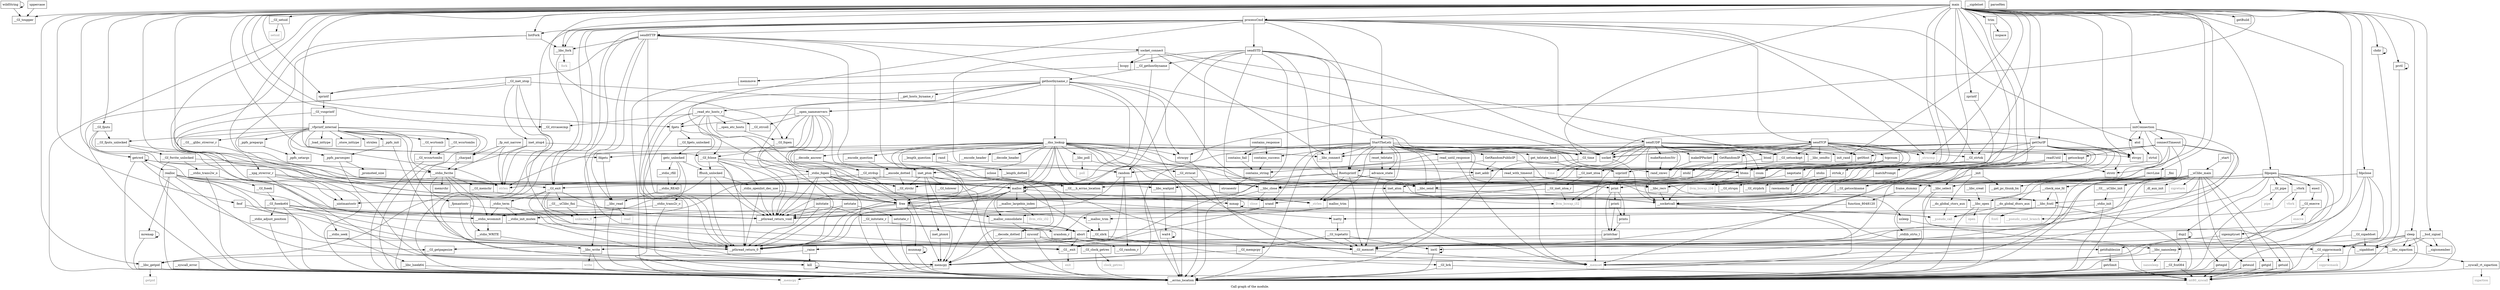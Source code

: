 digraph "Call graph of the module." {
  label="Call graph of the module.";
  node [shape=record];

  Node_main [label="{main}"];
  Node_uppercase [label="{uppercase}"];
  Node_sendSTD [label="{sendSTD}"];
  Node_makeRandomStr [label="{makeRandomStr}"];
  Node_contains_success [label="{contains_success}"];
  Node_recvLine [label="{recvLine}"];
  Node_get_telstate_host [label="{get_telstate_host}"];
  Node_sclose [label="{sclose}"];
  Node_contains_fail [label="{contains_fail}"];
  Node___vfork [label="{__vfork}"];
  Node_contains_response [label="{contains_response}"];
  Node_getOurIP [label="{getOurIP}"];
  Node___libc_fork [label="{__libc_fork}"];
  Node_contains_string [label="{contains_string}"];
  Node_sendHTTP [label="{sendHTTP}"];
  Node_GetRandomPublicIP [label="{GetRandomPublicIP}"];
  Node_readUntil [label="{readUntil}"];
  Node___GI_fcntl64 [label="{__GI_fcntl64}"];
  Node___libc_fcntl [label="{__libc_fcntl}"];
  Node_read_until_response [label="{read_until_response}"];
  Node_read_with_timeout [label="{read_with_timeout}"];
  Node_advance_state [label="{advance_state}"];
  Node_socket_connect [label="{socket_connect}"];
  Node_connectTimeout [label="{connectTimeout}"];
  Node_listFork [label="{listFork}"];
  Node_StartTheLelz [label="{StartTheLelz}"];
  Node_negotiate [label="{negotiate}"];
  Node_sendUDP [label="{sendUDP}"];
  Node_GetRandomIP [label="{GetRandomIP}"];
  Node_sendTCP [label="{sendTCP}"];
  Node_csum [label="{csum}"];
  Node_processCmd [label="{processCmd}"];
  Node_tcpcsum [label="{tcpcsum}"];
  Node_initConnection [label="{initConnection}"];
  Node_makeIPPacket [label="{makeIPPacket}"];
  Node_reset_telstate [label="{reset_telstate}"];
  Node_matchPrompt [label="{matchPrompt}"];
  Node_chdir [label="{chdir}"];
  Node___libc_close [label="{__libc_close}"];
  Node_dup2 [label="{dup2}"];
  Node_htonl [label="{htonl}"];
  Node_ntohs [label="{ntohs}"];
  Node_getcwd [label="{getcwd}"];
  Node_getdtablesize [label="{getdtablesize}"];
  Node___GI_getpagesize [label="{__GI_getpagesize}"];
  Node___libc_getpid [label="{__libc_getpid}"];
  Node_getrlimit [label="{getrlimit}"];
  Node_ioctl [label="{ioctl}"];
  Node_kill [label="{kill}"];
  Node___libc_open [label="{__libc_open}"];
  Node___libc_creat [label="{__libc_creat}"];
  Node___GI_pipe [label="{__GI_pipe}"];
  Node_prctl [label="{prctl}"];
  Node___libc_read [label="{__libc_read}"];
  Node___libc_select [label="{__libc_select}"];
  Node___GI_setsid [label="{__GI_setsid}"];
  Node___GI_sigprocmask [label="{__GI_sigprocmask}"];
  Node___GI_time [label="{__GI_time}"];
  Node___libc_waitpid [label="{__libc_waitpid}"];
  Node___libc_write [label="{__libc_write}"];
  Node_isspace [label="{isspace}"];
  Node___GI_toupper [label="{__GI_toupper}"];
  Node___errno_location [label="{__errno_location}"];
  Node___GI_fclose [label="{__GI_fclose}"];
  Node___GI_fopen [label="{__GI_fopen}"];
  Node_sprintf [label="{sprintf}"];
  Node___GI_vsnprintf [label="{__GI_vsnprintf}"];
  Node__stdio_fopen [label="{_stdio_fopen}"];
  Node__stdio_init [label="{_stdio_init}"];
  Node___stdio_init_mutex [label="{__stdio_init_mutex}"];
  Node__stdio_term [label="{_stdio_term}"];
  Node___stdio_wcommit [label="{__stdio_wcommit}"];
  Node__charpad [label="{_charpad}"];
  Node__fp_out_narrow [label="{_fp_out_narrow}"];
  Node__vfprintf_internal [label="{_vfprintf_internal}"];
  Node__ppfs_init [label="{_ppfs_init}"];
  Node__ppfs_prepargs [label="{_ppfs_prepargs}"];
  Node___GI_initstate_r [label="{__GI_initstate_r}"];
  Node_atol [label="{atol}"];
  Node_strtol [label="{strtol}"];
  Node__stdlib_strto_l [label="{_stdlib_strto_l}"];
  Node___GI_exit [label="{__GI_exit}"];
  Node_execl [label="{execl}"];
  Node_sleep [label="{sleep}"];
  Node_sysconf [label="{sysconf}"];
  Node_usleep [label="{usleep}"];
  Node___GI___uClibc_fini [label="{__GI___uClibc_fini}"];
  Node___pthread_return_0 [label="{__pthread_return_0}"];
  Node___pthread_return_void [label="{__pthread_return_void}"];
  Node___check_one_fd [label="{__check_one_fd}"];
  Node___GI___uClibc_init [label="{__GI___uClibc_init}"];
  Node___uClibc_main [label="{__uClibc_main}"];
  Node___libc_sigaction [label="{__libc_sigaction}"];
  Node___syscall_error [label="{__syscall_error}"];
  Node_mmap [label="{mmap}"];
  Node___socketcall [label="{__socketcall}"];
  Node___syscall_rt_sigaction [label="{__syscall_rt_sigaction}"];
  Node___GI_clock_getres [label="{__GI_clock_getres}"];
  Node___GI_execve [label="{__GI_execve}"];
  Node_getegid [label="{getegid}"];
  Node_geteuid [label="{geteuid}"];
  Node_getgid [label="{getgid}"];
  Node_getuid [label="{getuid}"];
  Node_mremap [label="{mremap}"];
  Node_munmap [label="{munmap}"];
  Node___libc_nanosleep [label="{__libc_nanosleep}"];
  Node___GI_sbrk [label="{__GI_sbrk}"];
  Node_wait4 [label="{wait4}"];
  Node___GI___h_errno_location [label="{__GI___h_errno_location}"];
  Node___GI_wcrtomb [label="{__GI_wcrtomb}"];
  Node___GI_wcsrtombs [label="{__GI_wcsrtombs}"];
  Node___GI_wcsnrtombs [label="{__GI_wcsnrtombs}"];
  Node___stdio_WRITE [label="{__stdio_WRITE}"];
  Node___stdio_fwrite [label="{__stdio_fwrite}"];
  Node___stdio_trans2w_o [label="{__stdio_trans2w_o}"];
  Node__load_inttype [label="{_load_inttype}"];
  Node__store_inttype [label="{_store_inttype}"];
  Node__uintmaxtostr [label="{_uintmaxtostr}"];
  Node__fpmaxtostr [label="{_fpmaxtostr}"];
  Node_getc_unlocked [label="{getc_unlocked}"];
  Node___GI_memchr [label="{__GI_memchr}"];
  Node_memmove [label="{memmove}"];
  Node___GI_mempcpy [label="{__GI_mempcpy}"];
  Node_memrchr [label="{memrchr}"];
  Node_strtok_r [label="{strtok_r}"];
  Node___GI_strpbrk [label="{__GI_strpbrk}"];
  Node_inet_aton [label="{inet_aton}"];
  Node___dns_lookup [label="{__dns_lookup}"];
  Node___open_nameservers [label="{__open_nameservers}"];
  Node___get_hosts_byname_r [label="{__get_hosts_byname_r}"];
  Node___raise [label="{__raise}"];
  Node__dl_aux_init [label="{_dl_aux_init}"];
  Node___GI_brk [label="{__GI_brk}"];
  Node___libc_poll [label="{__libc_poll}"];
  Node___GI_fseek [label="{__GI_fseek}"];
  Node___GI_fseeko64 [label="{__GI_fseeko64}"];
  Node___stdio_READ [label="{__stdio_READ}"];
  Node___stdio_adjust_position [label="{__stdio_adjust_position}"];
  Node___stdio_rfill [label="{__stdio_rfill}"];
  Node___stdio_trans2r_o [label="{__stdio_trans2r_o}"];
  Node___stdio_seek [label="{__stdio_seek}"];
  Node___GI_strcoll [label="{__GI_strcoll}"];
  Node___GI_strncat [label="{__GI_strncat}"];
  Node_rawmemchr [label="{rawmemchr}"];
  Node___GI_strspn [label="{__GI_strspn}"];
  Node___GI_strdup [label="{__GI_strdup}"];
  Node_inet_pton4 [label="{inet_pton4}"];
  Node_inet_pton [label="{inet_pton}"];
  Node_inet_ntop4 [label="{inet_ntop4}"];
  Node___GI_inet_ntop [label="{__GI_inet_ntop}"];
  Node___encode_header [label="{__encode_header}"];
  Node___decode_header [label="{__decode_header}"];
  Node___encode_question [label="{__encode_question}"];
  Node___length_question [label="{__length_question}"];
  Node___decode_answer [label="{__decode_answer}"];
  Node___open_etc_hosts [label="{__open_etc_hosts}"];
  Node___read_etc_hosts_r [label="{__read_etc_hosts_r}"];
  Node___libc_lseek64 [label="{__libc_lseek64}"];
  Node___GI_tolower [label="{__GI_tolower}"];
  Node___encode_dotted [label="{__encode_dotted}"];
  Node___decode_dotted [label="{__decode_dotted}"];
  Node___length_dotted [label="{__length_dotted}"];
  Node___do_global_ctors_aux [label="{__do_global_ctors_aux}"];
  Node__fini [label="{_fini}"];
  Node_llvm_ctlz_i32 [color="gray50", fontcolor="gray50", label="{llvm_ctlz_i32}"];
  Node_llvm_bswap_i32 [color="gray50", fontcolor="gray50", label="{llvm_bswap_i32}"];
  Node__strlen [color="gray50", fontcolor="gray50", label="{_strlen}"];
  Node__strncmp [color="gray50", fontcolor="gray50", label="{_strncmp}"];
  Node__memcpy [color="gray50", fontcolor="gray50", label="{_memcpy}"];
  Node_llvm_bswap_i16 [color="gray50", fontcolor="gray50", label="{llvm_bswap_i16}"];
  Node_unknown_0 [color="gray50", fontcolor="gray50", label="{unknown_0}"];
  Node_vfork [color="gray50", fontcolor="gray50", label="{vfork}"];
  Node_fcntl [color="gray50", fontcolor="gray50", label="{fcntl}"];
  Node_int80_syscall [color="gray50", fontcolor="gray50", label="{int80_syscall}"];
  Node_exit [color="gray50", fontcolor="gray50", label="{exit}"];
  Node_close [color="gray50", fontcolor="gray50", label="{close}"];
  Node_fork [color="gray50", fontcolor="gray50", label="{fork}"];
  Node_getpid [color="gray50", fontcolor="gray50", label="{getpid}"];
  Node_open [color="gray50", fontcolor="gray50", label="{open}"];
  Node_pipe [color="gray50", fontcolor="gray50", label="{pipe}"];
  Node_read [color="gray50", fontcolor="gray50", label="{read}"];
  Node_setsid [color="gray50", fontcolor="gray50", label="{setsid}"];
  Node_sigprocmask [color="gray50", fontcolor="gray50", label="{sigprocmask}"];
  Node_time [color="gray50", fontcolor="gray50", label="{time}"];
  Node_write [color="gray50", fontcolor="gray50", label="{write}"];
  Node_sigreturn [color="gray50", fontcolor="gray50", label="{sigreturn}"];
  Node_sigaction [color="gray50", fontcolor="gray50", label="{sigaction}"];
  Node_clock_getres [color="gray50", fontcolor="gray50", label="{clock_getres}"];
  Node_execve [color="gray50", fontcolor="gray50", label="{execve}"];
  Node_nanosleep [color="gray50", fontcolor="gray50", label="{nanosleep}"];
  Node_poll [color="gray50", fontcolor="gray50", label="{poll}"];
  Node__ppfs_setargs [label="{_ppfs_setargs}"];
  Node__promoted_size [label="{_promoted_size}"];
  Node__ppfs_parsespec [label="{_ppfs_parsespec}"];
  Node_feof [label="{feof}"];
  Node_fgets [label="{fgets}"];
  Node___GI_fputs [label="{__GI_fputs}"];
  Node__stdio_openlist_dec_use [label="{_stdio_openlist_dec_use}"];
  Node_fflush_unlocked [label="{fflush_unlocked}"];
  Node___GI_fgets_unlocked [label="{__GI_fgets_unlocked}"];
  Node___GI_fputs_unlocked [label="{__GI_fputs_unlocked}"];
  Node___GI_fwrite_unlocked [label="{__GI_fwrite_unlocked}"];
  Node_memcpy [label="{memcpy}"];
  Node___GI_memset [label="{__GI_memset}"];
  Node___GI_strchr [label="{__GI_strchr}"];
  Node_strcpy [label="{strcpy}"];
  Node_strlen [color="gray50", fontcolor="gray50", label="{strlen}"];
  Node_strncpy [label="{strncpy}"];
  Node_strnlen [label="{strnlen}"];
  Node_strstr [label="{strstr}"];
  Node___GI___glibc_strerror_r [label="{__GI___glibc_strerror_r}"];
  Node___xpg_strerror_r [label="{__xpg_strerror_r}"];
  Node_bcopy [label="{bcopy}"];
  Node___GI_strcasecmp [label="{__GI_strcasecmp}"];
  Node_strcasestr [label="{strcasestr}"];
  Node___GI_strtok [label="{__GI_strtok}"];
  Node_isatty [label="{isatty}"];
  Node___GI_tcgetattr [label="{__GI_tcgetattr}"];
  Node_htons [label="{htons}"];
  Node__memset [color="gray50", fontcolor="gray50", label="{_memset}"];
  Node_ntohl [label="{ntohl}"];
  Node___GI_inet_ntoa_r [label="{__GI_inet_ntoa_r}"];
  Node___GI_inet_ntoa [label="{__GI_inet_ntoa}"];
  Node_inet_addr [label="{inet_addr}"];
  Node___GI_gethostbyname [label="{__GI_gethostbyname}"];
  Node_gethostbyname_r [label="{gethostbyname_r}"];
  Node___libc_connect [label="{__libc_connect}"];
  Node___GI_getsockname [label="{__GI_getsockname}"];
  Node_getsockopt [label="{getsockopt}"];
  Node___libc_recv [label="{__libc_recv}"];
  Node___libc_send [label="{__libc_send}"];
  Node___libc_sendto [label="{__libc_sendto}"];
  Node___GI_setsockopt [label="{__GI_setsockopt}"];
  Node_socket [label="{socket}"];
  Node___GI_sigaddset [label="{__GI_sigaddset}"];
  Node_sigemptyset [label="{sigemptyset}"];
  Node___bsd_signal [label="{__bsd_signal}"];
  Node___sigismember [label="{__sigismember}"];
  Node___sigaddset [label="{__sigaddset}"];
  Node___sigdelset [label="{__sigdelset}"];
  Node___malloc_largebin_index [label="{__malloc_largebin_index}"];
  Node_malloc [label="{malloc}"];
  Node_realloc [label="{realloc}"];
  Node___malloc_trim [label="{__malloc_trim}"];
  Node___malloc_consolidate [label="{__malloc_consolidate}"];
  Node_free [label="{free}"];
  Node_malloc_trim [label="{malloc_trim}"];
  Node_abort [label="{abort}"];
  Node_rand [label="{rand}"];
  Node_random [label="{random}"];
  Node_setstate [label="{setstate}"];
  Node_initstate [label="{initstate}"];
  Node_srand [label="{srand}"];
  Node_setstate_r [label="{setstate_r}"];
  Node___GI_random_r [label="{__GI_random_r}"];
  Node_srandom_r [label="{srandom_r}"];
  Node___GI__exit [label="{__GI__exit}"];
  Node___pseudo_call [color="gray50", fontcolor="gray50", label="{__pseudo_call}"];
  Node___pseudo_cond_branch [color="gray50", fontcolor="gray50", label="{__pseudo_cond_branch}"];
  Node__init [label="{_init}"];
  Node___get_pc_thunk_bx [label="{__get_pc_thunk_bx}"];
  Node___do_global_dtors_aux [label="{__do_global_dtors_aux}"];
  Node_frame_dummy [label="{frame_dummy}"];
  Node_function_8048120 [label="{function_8048120}"];
  Node__start [label="{_start}"];
  Node_init_rand [label="{init_rand}"];
  Node_rand_cmwc [label="{rand_cmwc}"];
  Node_trim [label="{trim}"];
  Node_printchar [label="{printchar}"];
  Node_prints [label="{prints}"];
  Node_printi [label="{printi}"];
  Node_print [label="{print}"];
  Node_zprintf [label="{zprintf}"];
  Node_szprintf [label="{szprintf}"];
  Node_getBuild [label="{getBuild}"];
  Node_Rootsprintf [label="{Rootsprintf}"];
  Node_fdpopen [label="{fdpopen}"];
  Node_fdpclose [label="{fdpclose}"];
  Node_fdgets [label="{fdgets}"];
  Node_parseHex [label="{parseHex}"];
  Node_wildString [label="{wildString}"];
  Node_getHost [label="{getHost}"];
  Node_main -> Node_recvLine;
  Node_main -> Node_getOurIP;
  Node_main -> Node___libc_fork;
  Node_main -> Node_listFork;
  Node_main -> Node_processCmd;
  Node_main -> Node_initConnection;
  Node_main -> Node_chdir;
  Node_main -> Node_getcwd;
  Node_main -> Node___libc_getpid;
  Node_main -> Node_prctl;
  Node_main -> Node___GI_setsid;
  Node_main -> Node___GI_time;
  Node_main -> Node___libc_waitpid;
  Node_main -> Node___GI_toupper;
  Node_main -> Node___GI_fclose;
  Node_main -> Node___GI_fopen;
  Node_main -> Node_sprintf;
  Node_main -> Node___GI_exit;
  Node_main -> Node_sleep;
  Node_main -> Node__strlen;
  Node_main -> Node__strncmp;
  Node_main -> Node_feof;
  Node_main -> Node_fgets;
  Node_main -> Node___GI_fputs;
  Node_main -> Node___GI_memset;
  Node_main -> Node_strcpy;
  Node_main -> Node_strncpy;
  Node_main -> Node_strstr;
  Node_main -> Node___GI_strcasecmp;
  Node_main -> Node___GI_strtok;
  Node_main -> Node__memset;
  Node_main -> Node___GI_inet_ntoa;
  Node_main -> Node___bsd_signal;
  Node_main -> Node_malloc;
  Node_main -> Node_free;
  Node_main -> Node_srand;
  Node_main -> Node_init_rand;
  Node_main -> Node_trim;
  Node_main -> Node_zprintf;
  Node_main -> Node_szprintf;
  Node_main -> Node_getBuild;
  Node_main -> Node_Rootsprintf;
  Node_main -> Node_fdpopen;
  Node_main -> Node_fdpclose;
  Node_main -> Node_fdgets;
  Node_uppercase -> Node___GI_toupper;
  Node_sendSTD -> Node___libc_close;
  Node_sendSTD -> Node___GI_time;
  Node_sendSTD -> Node_memcpy;
  Node_sendSTD -> Node_bcopy;
  Node_sendSTD -> Node___GI_gethostbyname;
  Node_sendSTD -> Node___libc_connect;
  Node_sendSTD -> Node___libc_send;
  Node_sendSTD -> Node_socket;
  Node_sendSTD -> Node_random;
  Node_sendSTD -> Node___GI__exit;
  Node_makeRandomStr -> Node_rand_cmwc;
  Node_contains_success -> Node_contains_string;
  Node_recvLine -> Node___libc_select;
  Node_recvLine -> Node__memset;
  Node_recvLine -> Node___libc_recv;
  Node_get_telstate_host -> Node___GI_inet_ntoa;
  Node_sclose -> Node___libc_close;
  Node_contains_fail -> Node_contains_string;
  Node___vfork -> Node_vfork;
  Node___vfork -> Node___pseudo_cond_branch;
  Node_contains_response -> Node_contains_success;
  Node_contains_response -> Node_contains_fail;
  Node_getOurIP -> Node___libc_close;
  Node_getOurIP -> Node_ioctl;
  Node_getOurIP -> Node___libc_open;
  Node_getOurIP -> Node___GI_memset;
  Node_getOurIP -> Node_strcpy;
  Node_getOurIP -> Node_strstr;
  Node_getOurIP -> Node_htons;
  Node_getOurIP -> Node_inet_addr;
  Node_getOurIP -> Node___libc_connect;
  Node_getOurIP -> Node___GI_getsockname;
  Node_getOurIP -> Node_socket;
  Node_getOurIP -> Node_fdgets;
  Node___libc_fork -> Node___errno_location;
  Node___libc_fork -> Node_fork;
  Node_contains_string -> Node_strcasestr;
  Node_sendHTTP -> Node___libc_fork;
  Node_sendHTTP -> Node_socket_connect;
  Node_sendHTTP -> Node___libc_close;
  Node_sendHTTP -> Node___libc_read;
  Node_sendHTTP -> Node___GI_time;
  Node_sendHTTP -> Node___libc_write;
  Node_sendHTTP -> Node_sprintf;
  Node_sendHTTP -> Node___GI_exit;
  Node_sendHTTP -> Node__strlen;
  Node_sendHTTP -> Node_random;
  Node_GetRandomPublicIP -> Node_inet_addr;
  Node_GetRandomPublicIP -> Node_random;
  Node_GetRandomPublicIP -> Node_szprintf;
  Node_readUntil -> Node_negotiate;
  Node_readUntil -> Node_matchPrompt;
  Node_readUntil -> Node___libc_select;
  Node_readUntil -> Node_strstr;
  Node_readUntil -> Node__memset;
  Node_readUntil -> Node___libc_recv;
  Node___GI_fcntl64 -> Node___errno_location;
  Node___GI_fcntl64 -> Node_int80_syscall;
  Node___libc_fcntl -> Node___GI_fcntl64;
  Node___libc_fcntl -> Node___errno_location;
  Node___libc_fcntl -> Node_fcntl;
  Node_read_until_response -> Node_contains_string;
  Node_read_until_response -> Node_read_with_timeout;
  Node_read_until_response -> Node__memset;
  Node_read_with_timeout -> Node___libc_select;
  Node_read_with_timeout -> Node__memset;
  Node_read_with_timeout -> Node___libc_recv;
  Node_advance_state -> Node___libc_close;
  Node_advance_state -> Node___GI_memset;
  Node_socket_connect -> Node_bcopy;
  Node_socket_connect -> Node_htons;
  Node_socket_connect -> Node___GI_gethostbyname;
  Node_socket_connect -> Node___libc_connect;
  Node_socket_connect -> Node___GI_setsockopt;
  Node_socket_connect -> Node_socket;
  Node_connectTimeout -> Node___libc_fcntl;
  Node_connectTimeout -> Node___libc_select;
  Node_connectTimeout -> Node___errno_location;
  Node_connectTimeout -> Node_htons;
  Node_connectTimeout -> Node__memset;
  Node_connectTimeout -> Node___libc_connect;
  Node_connectTimeout -> Node_getsockopt;
  Node_connectTimeout -> Node_getHost;
  Node_listFork -> Node___libc_fork;
  Node_listFork -> Node_malloc;
  Node_listFork -> Node_free;
  Node_StartTheLelz -> Node_contains_success;
  Node_StartTheLelz -> Node_get_telstate_host;
  Node_StartTheLelz -> Node_contains_fail;
  Node_StartTheLelz -> Node_GetRandomPublicIP;
  Node_StartTheLelz -> Node___libc_fcntl;
  Node_StartTheLelz -> Node_read_until_response;
  Node_StartTheLelz -> Node_advance_state;
  Node_StartTheLelz -> Node_reset_telstate;
  Node_StartTheLelz -> Node___libc_select;
  Node_StartTheLelz -> Node___GI_time;
  Node_StartTheLelz -> Node___errno_location;
  Node_StartTheLelz -> Node__strlen;
  Node_StartTheLelz -> Node___GI_memset;
  Node_StartTheLelz -> Node_htons;
  Node_StartTheLelz -> Node__memset;
  Node_StartTheLelz -> Node___libc_connect;
  Node_StartTheLelz -> Node_getsockopt;
  Node_StartTheLelz -> Node___libc_send;
  Node_StartTheLelz -> Node_socket;
  Node_StartTheLelz -> Node_malloc;
  Node_StartTheLelz -> Node_srand;
  Node_StartTheLelz -> Node_rand_cmwc;
  Node_StartTheLelz -> Node_Rootsprintf;
  Node_negotiate -> Node___libc_send;
  Node_sendUDP -> Node_makeRandomStr;
  Node_sendUDP -> Node_GetRandomIP;
  Node_sendUDP -> Node_csum;
  Node_sendUDP -> Node_makeIPPacket;
  Node_sendUDP -> Node_htonl;
  Node_sendUDP -> Node___GI_time;
  Node_sendUDP -> Node_usleep;
  Node_sendUDP -> Node_htons;
  Node_sendUDP -> Node__memset;
  Node_sendUDP -> Node___libc_sendto;
  Node_sendUDP -> Node___GI_setsockopt;
  Node_sendUDP -> Node_socket;
  Node_sendUDP -> Node_malloc;
  Node_sendUDP -> Node_random;
  Node_sendUDP -> Node_srand;
  Node_sendUDP -> Node_init_rand;
  Node_sendUDP -> Node_rand_cmwc;
  Node_sendUDP -> Node_getHost;
  Node_GetRandomIP -> Node_ntohl;
  Node_GetRandomIP -> Node_rand_cmwc;
  Node_sendTCP -> Node_GetRandomIP;
  Node_sendTCP -> Node_csum;
  Node_sendTCP -> Node_tcpcsum;
  Node_sendTCP -> Node_makeIPPacket;
  Node_sendTCP -> Node_htonl;
  Node_sendTCP -> Node___GI_time;
  Node_sendTCP -> Node__strncmp;
  Node_sendTCP -> Node___GI_strtok;
  Node_sendTCP -> Node_htons;
  Node_sendTCP -> Node___libc_sendto;
  Node_sendTCP -> Node___GI_setsockopt;
  Node_sendTCP -> Node_socket;
  Node_sendTCP -> Node_rand_cmwc;
  Node_sendTCP -> Node_getHost;
  Node_processCmd -> Node_sendSTD;
  Node_processCmd -> Node___libc_fork;
  Node_processCmd -> Node_sendHTTP;
  Node_processCmd -> Node_listFork;
  Node_processCmd -> Node_StartTheLelz;
  Node_processCmd -> Node_sendUDP;
  Node_processCmd -> Node_sendTCP;
  Node_processCmd -> Node___libc_getpid;
  Node_processCmd -> Node_kill;
  Node_processCmd -> Node_atol;
  Node_processCmd -> Node___GI_exit;
  Node_processCmd -> Node__strncmp;
  Node_processCmd -> Node___GI_strchr;
  Node_processCmd -> Node___GI_strtok;
  Node_processCmd -> Node___GI__exit;
  Node_processCmd -> Node_Rootsprintf;
  Node_tcpcsum -> Node_csum;
  Node_tcpcsum -> Node_htons;
  Node_tcpcsum -> Node_malloc;
  Node_tcpcsum -> Node_free;
  Node_initConnection -> Node_connectTimeout;
  Node_initConnection -> Node___libc_close;
  Node_initConnection -> Node_atol;
  Node_initConnection -> Node___GI_memset;
  Node_initConnection -> Node___GI_strchr;
  Node_initConnection -> Node_strcpy;
  Node_initConnection -> Node_socket;
  Node_makeIPPacket -> Node_rand_cmwc;
  Node_reset_telstate -> Node_advance_state;
  Node_matchPrompt -> Node__strlen;
  Node_chdir -> Node_chdir;
  Node_chdir -> Node___errno_location;
  Node___libc_close -> Node___errno_location;
  Node___libc_close -> Node_close;
  Node_dup2 -> Node_dup2;
  Node_dup2 -> Node___errno_location;
  Node_htonl -> Node_llvm_bswap_i32;
  Node_ntohs -> Node_llvm_bswap_i16;
  Node_getcwd -> Node_getcwd;
  Node_getcwd -> Node___GI_getpagesize;
  Node_getcwd -> Node___errno_location;
  Node_getcwd -> Node_malloc;
  Node_getcwd -> Node_realloc;
  Node_getcwd -> Node_free;
  Node_getdtablesize -> Node_getrlimit;
  Node___libc_getpid -> Node___errno_location;
  Node___libc_getpid -> Node_getpid;
  Node_getrlimit -> Node___errno_location;
  Node_getrlimit -> Node_int80_syscall;
  Node_ioctl -> Node_ioctl;
  Node_ioctl -> Node___errno_location;
  Node_kill -> Node_kill;
  Node_kill -> Node___errno_location;
  Node___libc_open -> Node___errno_location;
  Node___libc_open -> Node_open;
  Node___libc_creat -> Node___libc_open;
  Node___GI_pipe -> Node___errno_location;
  Node___GI_pipe -> Node_pipe;
  Node_prctl -> Node_prctl;
  Node_prctl -> Node___errno_location;
  Node___libc_read -> Node___errno_location;
  Node___libc_read -> Node_read;
  Node___libc_select -> Node___errno_location;
  Node___libc_select -> Node_int80_syscall;
  Node___GI_setsid -> Node___errno_location;
  Node___GI_setsid -> Node_setsid;
  Node___GI_sigprocmask -> Node___errno_location;
  Node___GI_sigprocmask -> Node_sigprocmask;
  Node___GI_time -> Node___errno_location;
  Node___GI_time -> Node_time;
  Node___libc_waitpid -> Node_wait4;
  Node___libc_write -> Node___errno_location;
  Node___libc_write -> Node_write;
  Node___GI_fclose -> Node___libc_close;
  Node___GI_fclose -> Node___pthread_return_0;
  Node___GI_fclose -> Node___pthread_return_void;
  Node___GI_fclose -> Node__stdio_openlist_dec_use;
  Node___GI_fclose -> Node_fflush_unlocked;
  Node___GI_fclose -> Node_free;
  Node___GI_fopen -> Node__stdio_fopen;
  Node_sprintf -> Node___GI_vsnprintf;
  Node___GI_vsnprintf -> Node___stdio_init_mutex;
  Node___GI_vsnprintf -> Node__vfprintf_internal;
  Node__stdio_fopen -> Node___libc_fcntl;
  Node__stdio_fopen -> Node___libc_open;
  Node__stdio_fopen -> Node___errno_location;
  Node__stdio_fopen -> Node___stdio_init_mutex;
  Node__stdio_fopen -> Node___pthread_return_0;
  Node__stdio_fopen -> Node___pthread_return_void;
  Node__stdio_fopen -> Node_isatty;
  Node__stdio_fopen -> Node_malloc;
  Node__stdio_fopen -> Node_free;
  Node__stdio_init -> Node___errno_location;
  Node__stdio_init -> Node_isatty;
  Node___stdio_init_mutex -> Node_memcpy;
  Node__stdio_term -> Node___stdio_init_mutex;
  Node__stdio_term -> Node___stdio_wcommit;
  Node__stdio_term -> Node___pthread_return_0;
  Node___stdio_wcommit -> Node___stdio_WRITE;
  Node__charpad -> Node___stdio_fwrite;
  Node__fp_out_narrow -> Node__charpad;
  Node__fp_out_narrow -> Node___stdio_fwrite;
  Node__fp_out_narrow -> Node_strlen;
  Node__vfprintf_internal -> Node___errno_location;
  Node__vfprintf_internal -> Node__charpad;
  Node__vfprintf_internal -> Node__ppfs_init;
  Node__vfprintf_internal -> Node__ppfs_prepargs;
  Node__vfprintf_internal -> Node___GI_wcrtomb;
  Node__vfprintf_internal -> Node___GI_wcsrtombs;
  Node__vfprintf_internal -> Node___stdio_fwrite;
  Node__vfprintf_internal -> Node__load_inttype;
  Node__vfprintf_internal -> Node__store_inttype;
  Node__vfprintf_internal -> Node__uintmaxtostr;
  Node__vfprintf_internal -> Node__fpmaxtostr;
  Node__vfprintf_internal -> Node__ppfs_setargs;
  Node__vfprintf_internal -> Node__ppfs_parsespec;
  Node__vfprintf_internal -> Node___GI_fputs_unlocked;
  Node__vfprintf_internal -> Node_strlen;
  Node__vfprintf_internal -> Node_strnlen;
  Node__vfprintf_internal -> Node___GI___glibc_strerror_r;
  Node__ppfs_init -> Node__ppfs_parsespec;
  Node__ppfs_init -> Node___GI_memset;
  Node__ppfs_prepargs -> Node__ppfs_setargs;
  Node___GI_initstate_r -> Node___errno_location;
  Node___GI_initstate_r -> Node_srandom_r;
  Node_atol -> Node_strtol;
  Node_strtol -> Node__stdlib_strto_l;
  Node__stdlib_strto_l -> Node___errno_location;
  Node___GI_exit -> Node__stdio_term;
  Node___GI_exit -> Node___GI___uClibc_fini;
  Node___GI_exit -> Node___pthread_return_0;
  Node___GI_exit -> Node___pthread_return_void;
  Node___GI_exit -> Node_unknown_0;
  Node___GI_exit -> Node___GI__exit;
  Node_execl -> Node___GI_execve;
  Node_sleep -> Node___GI_sigprocmask;
  Node_sleep -> Node___errno_location;
  Node_sleep -> Node___libc_sigaction;
  Node_sleep -> Node___libc_nanosleep;
  Node_sleep -> Node___sigismember;
  Node_sleep -> Node___sigaddset;
  Node_sysconf -> Node_getdtablesize;
  Node_sysconf -> Node___GI_getpagesize;
  Node_sysconf -> Node___errno_location;
  Node_sysconf -> Node___GI_clock_getres;
  Node_usleep -> Node___libc_nanosleep;
  Node___GI___uClibc_fini -> Node_unknown_0;
  Node___GI___uClibc_fini -> Node___pseudo_call;
  Node___check_one_fd -> Node___libc_fcntl;
  Node___check_one_fd -> Node___libc_open;
  Node___check_one_fd -> Node_abort;
  Node___GI___uClibc_init -> Node__stdio_init;
  Node___uClibc_main -> Node___errno_location;
  Node___uClibc_main -> Node___GI_exit;
  Node___uClibc_main -> Node___check_one_fd;
  Node___uClibc_main -> Node___GI___uClibc_init;
  Node___uClibc_main -> Node_getegid;
  Node___uClibc_main -> Node_geteuid;
  Node___uClibc_main -> Node_getgid;
  Node___uClibc_main -> Node_getuid;
  Node___uClibc_main -> Node___GI___h_errno_location;
  Node___uClibc_main -> Node__dl_aux_init;
  Node___uClibc_main -> Node_sigreturn;
  Node___uClibc_main -> Node_memcpy;
  Node___uClibc_main -> Node___GI_memset;
  Node___uClibc_main -> Node___pseudo_call;
  Node___libc_sigaction -> Node___syscall_rt_sigaction;
  Node___libc_sigaction -> Node_memcpy;
  Node___syscall_error -> Node___errno_location;
  Node_mmap -> Node_mmap;
  Node_mmap -> Node___pseudo_cond_branch;
  Node___socketcall -> Node___errno_location;
  Node___socketcall -> Node_int80_syscall;
  Node___syscall_rt_sigaction -> Node___errno_location;
  Node___syscall_rt_sigaction -> Node_sigaction;
  Node___GI_clock_getres -> Node___errno_location;
  Node___GI_clock_getres -> Node_clock_getres;
  Node___GI_execve -> Node___errno_location;
  Node___GI_execve -> Node_execve;
  Node_getegid -> Node___errno_location;
  Node_getegid -> Node_int80_syscall;
  Node_geteuid -> Node___errno_location;
  Node_geteuid -> Node_int80_syscall;
  Node_getgid -> Node___errno_location;
  Node_getgid -> Node_int80_syscall;
  Node_getuid -> Node___errno_location;
  Node_getuid -> Node_int80_syscall;
  Node_mremap -> Node___errno_location;
  Node_mremap -> Node_mremap;
  Node_munmap -> Node___errno_location;
  Node_munmap -> Node_munmap;
  Node___libc_nanosleep -> Node___errno_location;
  Node___libc_nanosleep -> Node_nanosleep;
  Node___GI_sbrk -> Node___GI_brk;
  Node_wait4 -> Node___errno_location;
  Node_wait4 -> Node_wait4;
  Node___GI_wcrtomb -> Node___GI_wcsnrtombs;
  Node___GI_wcsrtombs -> Node___GI_wcsnrtombs;
  Node___GI_wcsnrtombs -> Node___errno_location;
  Node___stdio_WRITE -> Node___libc_write;
  Node___stdio_fwrite -> Node___stdio_wcommit;
  Node___stdio_fwrite -> Node___stdio_WRITE;
  Node___stdio_fwrite -> Node___GI_memchr;
  Node___stdio_fwrite -> Node_memrchr;
  Node___stdio_fwrite -> Node_memcpy;
  Node___stdio_trans2w_o -> Node___errno_location;
  Node___stdio_trans2w_o -> Node___GI_fseek;
  Node__fpmaxtostr -> Node___GI_memset;
  Node__fpmaxtostr -> Node___pseudo_call;
  Node_getc_unlocked -> Node___stdio_READ;
  Node_getc_unlocked -> Node___stdio_rfill;
  Node_getc_unlocked -> Node___stdio_trans2r_o;
  Node_getc_unlocked -> Node_fflush_unlocked;
  Node___GI_memchr -> Node__strlen;
  Node_memmove -> Node__memcpy;
  Node___GI_mempcpy -> Node_memcpy;
  Node_strtok_r -> Node___GI_strpbrk;
  Node_strtok_r -> Node_rawmemchr;
  Node_strtok_r -> Node___GI_strspn;
  Node_inet_aton -> Node_llvm_bswap_i32;
  Node___dns_lookup -> Node___libc_close;
  Node___dns_lookup -> Node___errno_location;
  Node___dns_lookup -> Node___pthread_return_0;
  Node___dns_lookup -> Node___pthread_return_void;
  Node___dns_lookup -> Node___GI___h_errno_location;
  Node___dns_lookup -> Node___libc_poll;
  Node___dns_lookup -> Node___GI_strncat;
  Node___dns_lookup -> Node_inet_pton;
  Node___dns_lookup -> Node___encode_header;
  Node___dns_lookup -> Node___decode_header;
  Node___dns_lookup -> Node___encode_question;
  Node___dns_lookup -> Node___length_question;
  Node___dns_lookup -> Node___decode_answer;
  Node___dns_lookup -> Node_memcpy;
  Node___dns_lookup -> Node___GI_memset;
  Node___dns_lookup -> Node_strlen;
  Node___dns_lookup -> Node_strncpy;
  Node___dns_lookup -> Node_inet_addr;
  Node___dns_lookup -> Node___libc_connect;
  Node___dns_lookup -> Node___libc_recv;
  Node___dns_lookup -> Node___libc_send;
  Node___dns_lookup -> Node_socket;
  Node___dns_lookup -> Node_malloc;
  Node___dns_lookup -> Node_free;
  Node___open_nameservers -> Node___GI_fclose;
  Node___open_nameservers -> Node___GI_fopen;
  Node___open_nameservers -> Node___pthread_return_0;
  Node___open_nameservers -> Node___pthread_return_void;
  Node___open_nameservers -> Node___GI___h_errno_location;
  Node___open_nameservers -> Node___GI_strcoll;
  Node___open_nameservers -> Node___GI_strdup;
  Node___open_nameservers -> Node_fgets;
  Node___open_nameservers -> Node_free;
  Node___get_hosts_byname_r -> Node___read_etc_hosts_r;
  Node___raise -> Node___libc_getpid;
  Node___raise -> Node_kill;
  Node___GI_brk -> Node___errno_location;
  Node___GI_brk -> Node_int80_syscall;
  Node___libc_poll -> Node___errno_location;
  Node___libc_poll -> Node_poll;
  Node___GI_fseek -> Node___GI_fseeko64;
  Node___GI_fseeko64 -> Node___errno_location;
  Node___GI_fseeko64 -> Node___stdio_wcommit;
  Node___GI_fseeko64 -> Node___pthread_return_0;
  Node___GI_fseeko64 -> Node___pthread_return_void;
  Node___GI_fseeko64 -> Node___stdio_adjust_position;
  Node___GI_fseeko64 -> Node___stdio_seek;
  Node___stdio_READ -> Node___libc_read;
  Node___stdio_adjust_position -> Node___errno_location;
  Node___stdio_rfill -> Node___stdio_READ;
  Node___stdio_trans2r_o -> Node___errno_location;
  Node___stdio_trans2r_o -> Node___stdio_wcommit;
  Node___stdio_seek -> Node___libc_lseek64;
  Node___GI_strncat -> Node__strlen;
  Node___GI_strdup -> Node_memcpy;
  Node___GI_strdup -> Node_strlen;
  Node___GI_strdup -> Node_malloc;
  Node_inet_pton4 -> Node_memcpy;
  Node_inet_pton -> Node___errno_location;
  Node_inet_pton -> Node_inet_pton4;
  Node_inet_pton -> Node___GI_tolower;
  Node_inet_pton -> Node_memcpy;
  Node_inet_pton -> Node___GI_memset;
  Node_inet_pton -> Node___GI_strchr;
  Node_inet_ntop4 -> Node___errno_location;
  Node_inet_ntop4 -> Node_strcpy;
  Node_inet_ntop4 -> Node_strlen;
  Node___GI_inet_ntop -> Node___errno_location;
  Node___GI_inet_ntop -> Node_sprintf;
  Node___GI_inet_ntop -> Node_inet_ntop4;
  Node___GI_inet_ntop -> Node___GI_memset;
  Node___GI_inet_ntop -> Node_strcpy;
  Node___GI_inet_ntop -> Node_strlen;
  Node___encode_question -> Node___encode_dotted;
  Node___length_question -> Node___length_dotted;
  Node___decode_answer -> Node___GI_strdup;
  Node___decode_answer -> Node___decode_dotted;
  Node___open_etc_hosts -> Node___GI_fopen;
  Node___read_etc_hosts_r -> Node___errno_location;
  Node___read_etc_hosts_r -> Node___GI_fclose;
  Node___read_etc_hosts_r -> Node___GI_strcoll;
  Node___read_etc_hosts_r -> Node_inet_pton;
  Node___read_etc_hosts_r -> Node___open_etc_hosts;
  Node___read_etc_hosts_r -> Node_fgets;
  Node___read_etc_hosts_r -> Node___GI_strchr;
  Node___read_etc_hosts_r -> Node___GI_strcasecmp;
  Node___libc_lseek64 -> Node___errno_location;
  Node___libc_lseek64 -> Node_int80_syscall;
  Node___encode_dotted -> Node_memcpy;
  Node___encode_dotted -> Node___GI_strchr;
  Node___encode_dotted -> Node_strlen;
  Node___decode_dotted -> Node_memcpy;
  Node___do_global_ctors_aux -> Node___pseudo_call;
  Node__fini -> Node___get_pc_thunk_bx;
  Node__fini -> Node___do_global_dtors_aux;
  Node__ppfs_parsespec -> Node__promoted_size;
  Node__ppfs_parsespec -> Node_memcpy;
  Node_feof -> Node___pthread_return_0;
  Node_feof -> Node___pthread_return_void;
  Node_fgets -> Node___pthread_return_0;
  Node_fgets -> Node___pthread_return_void;
  Node_fgets -> Node___GI_fgets_unlocked;
  Node___GI_fputs -> Node___pthread_return_0;
  Node___GI_fputs -> Node___pthread_return_void;
  Node___GI_fputs -> Node___GI_fputs_unlocked;
  Node__stdio_openlist_dec_use -> Node___pthread_return_0;
  Node__stdio_openlist_dec_use -> Node___pthread_return_void;
  Node__stdio_openlist_dec_use -> Node_free;
  Node_fflush_unlocked -> Node___stdio_wcommit;
  Node_fflush_unlocked -> Node___pthread_return_0;
  Node_fflush_unlocked -> Node___pthread_return_void;
  Node_fflush_unlocked -> Node__stdio_openlist_dec_use;
  Node___GI_fgets_unlocked -> Node_getc_unlocked;
  Node___GI_fputs_unlocked -> Node___GI_fwrite_unlocked;
  Node___GI_fputs_unlocked -> Node_strlen;
  Node___GI_fwrite_unlocked -> Node___errno_location;
  Node___GI_fwrite_unlocked -> Node___stdio_fwrite;
  Node___GI_fwrite_unlocked -> Node___stdio_trans2w_o;
  Node_memcpy -> Node__memcpy;
  Node___GI_memset -> Node__memset;
  Node_strncpy -> Node__memset;
  Node___GI___glibc_strerror_r -> Node___xpg_strerror_r;
  Node___xpg_strerror_r -> Node___errno_location;
  Node___xpg_strerror_r -> Node__uintmaxtostr;
  Node___xpg_strerror_r -> Node_memcpy;
  Node___xpg_strerror_r -> Node_strlen;
  Node_bcopy -> Node_memmove;
  Node___GI_strtok -> Node_strtok_r;
  Node_isatty -> Node___GI_tcgetattr;
  Node___GI_tcgetattr -> Node_ioctl;
  Node___GI_tcgetattr -> Node___GI_mempcpy;
  Node___GI_tcgetattr -> Node___GI_memset;
  Node_htons -> Node_llvm_bswap_i16;
  Node_ntohl -> Node_llvm_bswap_i32;
  Node___GI_inet_ntoa_r -> Node__uintmaxtostr;
  Node___GI_inet_ntoa_r -> Node_llvm_bswap_i32;
  Node___GI_inet_ntoa -> Node___GI_inet_ntoa_r;
  Node_inet_addr -> Node_inet_aton;
  Node___GI_gethostbyname -> Node___GI___h_errno_location;
  Node___GI_gethostbyname -> Node_gethostbyname_r;
  Node_gethostbyname_r -> Node___errno_location;
  Node_gethostbyname_r -> Node___pthread_return_0;
  Node_gethostbyname_r -> Node___pthread_return_void;
  Node_gethostbyname_r -> Node_inet_aton;
  Node_gethostbyname_r -> Node___dns_lookup;
  Node_gethostbyname_r -> Node___open_nameservers;
  Node_gethostbyname_r -> Node___get_hosts_byname_r;
  Node_gethostbyname_r -> Node_memcpy;
  Node_gethostbyname_r -> Node_strncpy;
  Node_gethostbyname_r -> Node_free;
  Node___libc_connect -> Node___socketcall;
  Node___GI_getsockname -> Node___socketcall;
  Node_getsockopt -> Node___socketcall;
  Node___libc_recv -> Node___socketcall;
  Node___libc_send -> Node___socketcall;
  Node___libc_sendto -> Node___socketcall;
  Node___GI_setsockopt -> Node___socketcall;
  Node_socket -> Node___socketcall;
  Node___GI_sigaddset -> Node___errno_location;
  Node___GI_sigaddset -> Node___sigaddset;
  Node_sigemptyset -> Node___GI_memset;
  Node___bsd_signal -> Node___errno_location;
  Node___bsd_signal -> Node___libc_sigaction;
  Node___bsd_signal -> Node___sigismember;
  Node___bsd_signal -> Node___sigaddset;
  Node___malloc_largebin_index -> Node_llvm_ctlz_i32;
  Node_malloc -> Node___errno_location;
  Node_malloc -> Node___pthread_return_0;
  Node_malloc -> Node___pthread_return_void;
  Node_malloc -> Node_mmap;
  Node_malloc -> Node___GI_sbrk;
  Node_malloc -> Node___malloc_largebin_index;
  Node_malloc -> Node_malloc;
  Node_malloc -> Node___malloc_consolidate;
  Node_malloc -> Node_free;
  Node_realloc -> Node___errno_location;
  Node_realloc -> Node___pthread_return_0;
  Node_realloc -> Node___pthread_return_void;
  Node_realloc -> Node_mremap;
  Node_realloc -> Node_memcpy;
  Node_realloc -> Node_malloc;
  Node_realloc -> Node_free;
  Node_realloc -> Node_abort;
  Node___malloc_trim -> Node___GI_sbrk;
  Node___malloc_consolidate -> Node_sysconf;
  Node___malloc_consolidate -> Node_abort;
  Node_free -> Node___pthread_return_0;
  Node_free -> Node___pthread_return_void;
  Node_free -> Node_munmap;
  Node_free -> Node___malloc_trim;
  Node_free -> Node___malloc_consolidate;
  Node_free -> Node_abort;
  Node_malloc_trim -> Node___malloc_trim;
  Node_malloc_trim -> Node___malloc_consolidate;
  Node_abort -> Node___GI_sigprocmask;
  Node_abort -> Node___pthread_return_0;
  Node_abort -> Node___libc_sigaction;
  Node_abort -> Node___raise;
  Node_abort -> Node___GI_memset;
  Node_abort -> Node___sigaddset;
  Node_abort -> Node___GI__exit;
  Node_rand -> Node_random;
  Node_random -> Node___pthread_return_0;
  Node_random -> Node___pthread_return_void;
  Node_random -> Node___GI_random_r;
  Node_setstate -> Node___pthread_return_0;
  Node_setstate -> Node___pthread_return_void;
  Node_setstate -> Node_setstate_r;
  Node_initstate -> Node___GI_initstate_r;
  Node_initstate -> Node___pthread_return_0;
  Node_initstate -> Node___pthread_return_void;
  Node_srand -> Node___pthread_return_0;
  Node_srand -> Node___pthread_return_void;
  Node_srand -> Node_srandom_r;
  Node_setstate_r -> Node___errno_location;
  Node_srandom_r -> Node___GI_random_r;
  Node___GI__exit -> Node_exit;
  Node__init -> Node___do_global_ctors_aux;
  Node__init -> Node___get_pc_thunk_bx;
  Node__init -> Node_frame_dummy;
  Node___do_global_dtors_aux -> Node___pseudo_call;
  Node_frame_dummy -> Node_function_8048120;
  Node_function_8048120 -> Node_unknown_0;
  Node__start -> Node___uClibc_main;
  Node_trim -> Node_isspace;
  Node_trim -> Node__strlen;
  Node_printchar -> Node___libc_write;
  Node_prints -> Node_printchar;
  Node_printi -> Node_printchar;
  Node_printi -> Node_prints;
  Node_print -> Node_printchar;
  Node_print -> Node_prints;
  Node_print -> Node_printi;
  Node_zprintf -> Node_print;
  Node_szprintf -> Node_print;
  Node_Rootsprintf -> Node__strlen;
  Node_Rootsprintf -> Node___GI_memset;
  Node_Rootsprintf -> Node___libc_send;
  Node_Rootsprintf -> Node_malloc;
  Node_Rootsprintf -> Node_free;
  Node_Rootsprintf -> Node_print;
  Node_fdpopen -> Node___vfork;
  Node_fdpopen -> Node___libc_close;
  Node_fdpopen -> Node_dup2;
  Node_fdpopen -> Node_getdtablesize;
  Node_fdpopen -> Node___GI_pipe;
  Node_fdpopen -> Node_execl;
  Node_fdpopen -> Node__memset;
  Node_fdpopen -> Node_malloc;
  Node_fdpopen -> Node___GI__exit;
  Node_fdpclose -> Node___libc_close;
  Node_fdpclose -> Node___GI_sigprocmask;
  Node_fdpclose -> Node___libc_waitpid;
  Node_fdpclose -> Node___errno_location;
  Node_fdpclose -> Node___GI_sigaddset;
  Node_fdpclose -> Node_sigemptyset;
  Node_fdgets -> Node___libc_read;
  Node_wildString -> Node___GI_toupper;
  Node_wildString -> Node_wildString;
  Node_getHost -> Node_inet_addr;
}
